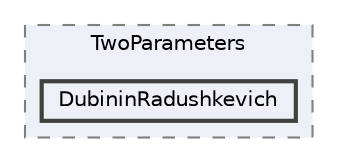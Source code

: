 digraph "D:/Desenvolvimento/IsothermLib - Github/Exemplos/TwoParameters/DubininRadushkevich"
{
 // LATEX_PDF_SIZE
  bgcolor="transparent";
  edge [fontname=Helvetica,fontsize=10,labelfontname=Helvetica,labelfontsize=10];
  node [fontname=Helvetica,fontsize=10,shape=box,height=0.2,width=0.4];
  compound=true
  subgraph clusterdir_a1fc603e70ed14add4cae66693874d04 {
    graph [ bgcolor="#edf0f7", pencolor="grey50", label="TwoParameters", fontname=Helvetica,fontsize=10 style="filled,dashed", URL="dir_a1fc603e70ed14add4cae66693874d04.html",tooltip=""]
  dir_3127f5f46d412a57038c85dd52b7bf1c [label="DubininRadushkevich", fillcolor="#edf0f7", color="grey25", style="filled,bold", URL="dir_3127f5f46d412a57038c85dd52b7bf1c.html",tooltip=""];
  }
}
